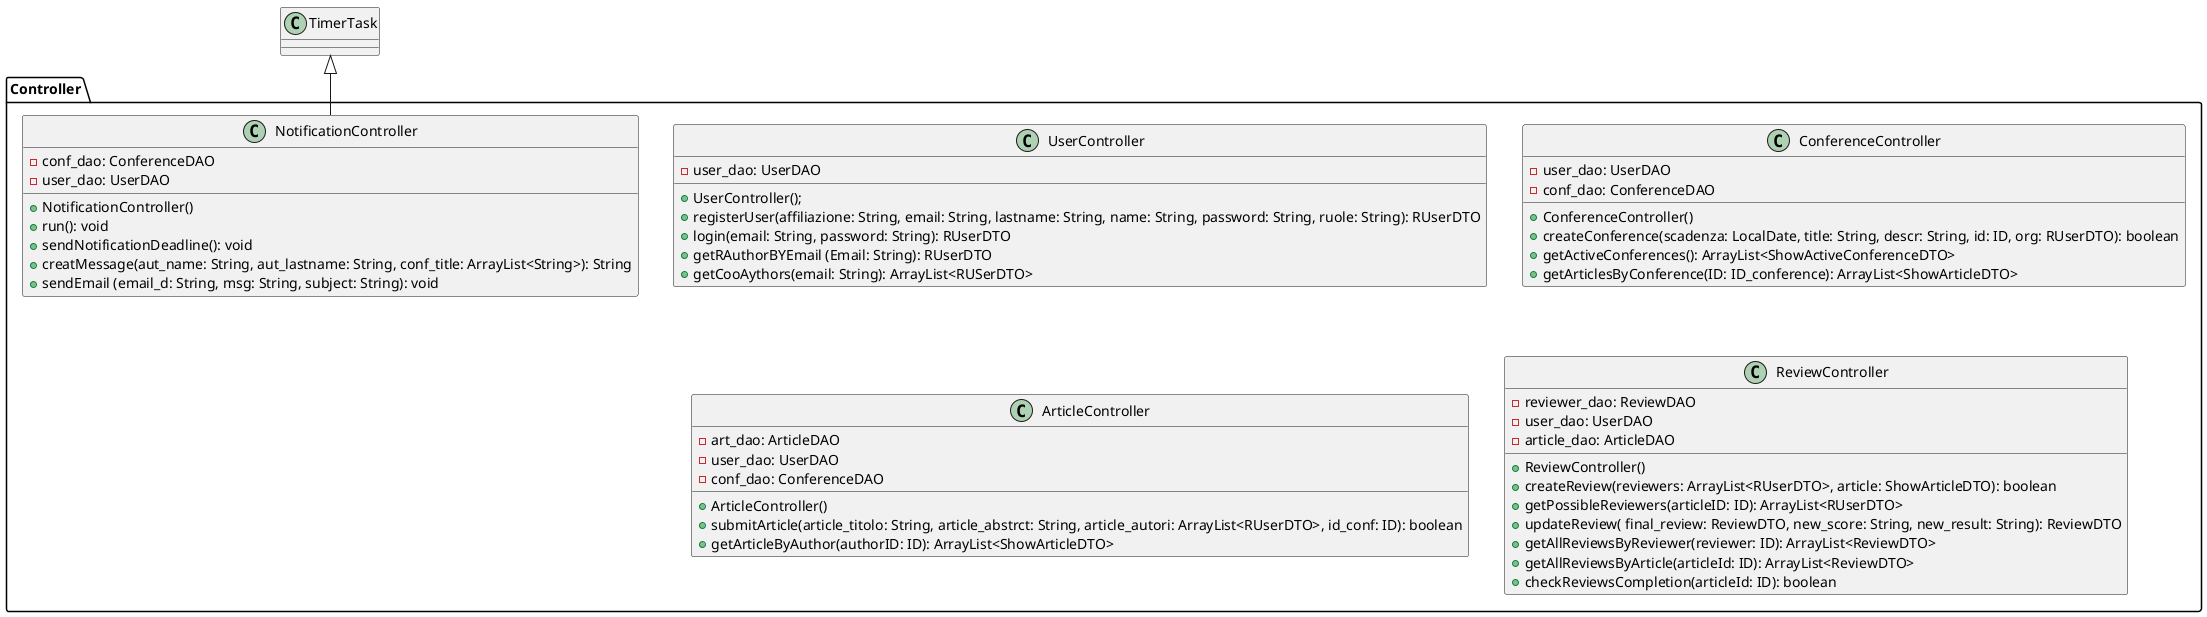 @startuml
package Controller {

  class UserController {
    - user_dao: UserDAO
    + UserController();
    + registerUser(affiliazione: String, email: String, lastname: String, name: String, password: String, ruole: String): RUserDTO
    + login(email: String, password: String): RUserDTO
    + getRAuthorBYEmail (Email: String): RUserDTO
    + getCooAythors(email: String): ArrayList<RUSerDTO>
  }

  class ConferenceController {
    - user_dao: UserDAO
    - conf_dao: ConferenceDAO
    + ConferenceController()
    + createConference(scadenza: LocalDate, title: String, descr: String, id: ID, org: RUserDTO): boolean
    + getActiveConferences(): ArrayList<ShowActiveConferenceDTO>
    + getArticlesByConference(ID: ID_conference): ArrayList<ShowArticleDTO>
  }
  
  class ArticleController {
    - art_dao: ArticleDAO
    - user_dao: UserDAO
    - conf_dao: ConferenceDAO
    + ArticleController()
    + submitArticle(article_titolo: String, article_abstrct: String, article_autori: ArrayList<RUserDTO>, id_conf: ID): boolean
    + getArticleByAuthor(authorID: ID): ArrayList<ShowArticleDTO>
  }

  class ReviewController {
    - reviewer_dao: ReviewDAO
    - user_dao: UserDAO
    - article_dao: ArticleDAO
    + ReviewController()
    + createReview(reviewers: ArrayList<RUserDTO>, article: ShowArticleDTO): boolean
    + getPossibleReviewers(articleID: ID): ArrayList<RUserDTO>
    + updateReview( final_review: ReviewDTO, new_score: String, new_result: String): ReviewDTO
    + getAllReviewsByReviewer(reviewer: ID): ArrayList<ReviewDTO>
    + getAllReviewsByArticle(articleId: ID): ArrayList<ReviewDTO>
    + checkReviewsCompletion(articleId: ID): boolean
  }

  class NotificationController {
    - conf_dao: ConferenceDAO
    - user_dao: UserDAO
    + NotificationController()
    + run(): void
    + sendNotificationDeadline(): void
    + creatMessage(aut_name: String, aut_lastname: String, conf_title: ArrayList<String>): String
    + sendEmail (email_d: String, msg: String, subject: String): void
  }
}
TimerTask <|-- NotificationController
@enduml
